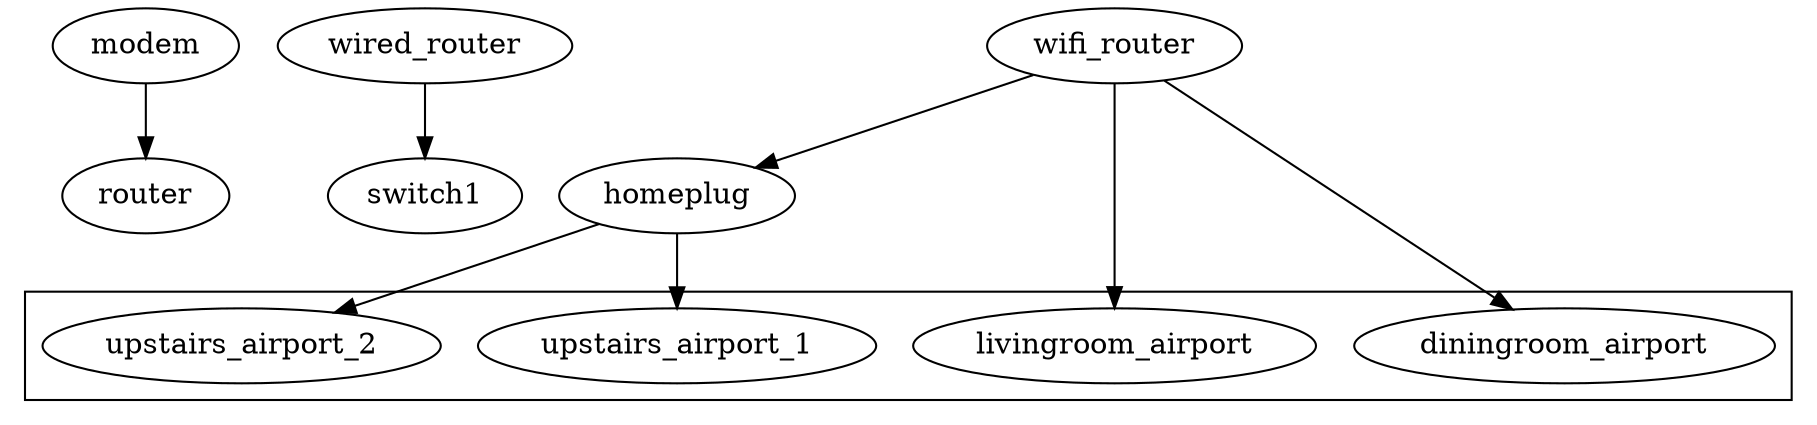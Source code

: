 digraph G {
    modem -> router
    wired_router -> switch1
    wifi_router -> homeplug
    wifi_router -> livingroom_airport
    wifi_router -> diningroom_airport
    homeplug -> upstairs_airport_1
    homeplug -> upstairs_airport_2

  subgraph cluster_wired {

  }

  subgraph cluster_wifi {
    livingroom_airport
    diningroom_airport
    upstairs_airport_1
    upstairs_airport_2
  }

}
